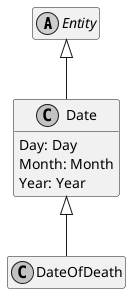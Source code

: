 ﻿@startuml
skinparam monochrome true
hide empty members

abstract class Entity {
}

Entity <|-- Date

class Date {
    Day: Day
    Month: Month
    Year: Year
}

Date <|-- DateOfDeath

class DateOfDeath {
}

@enduml
